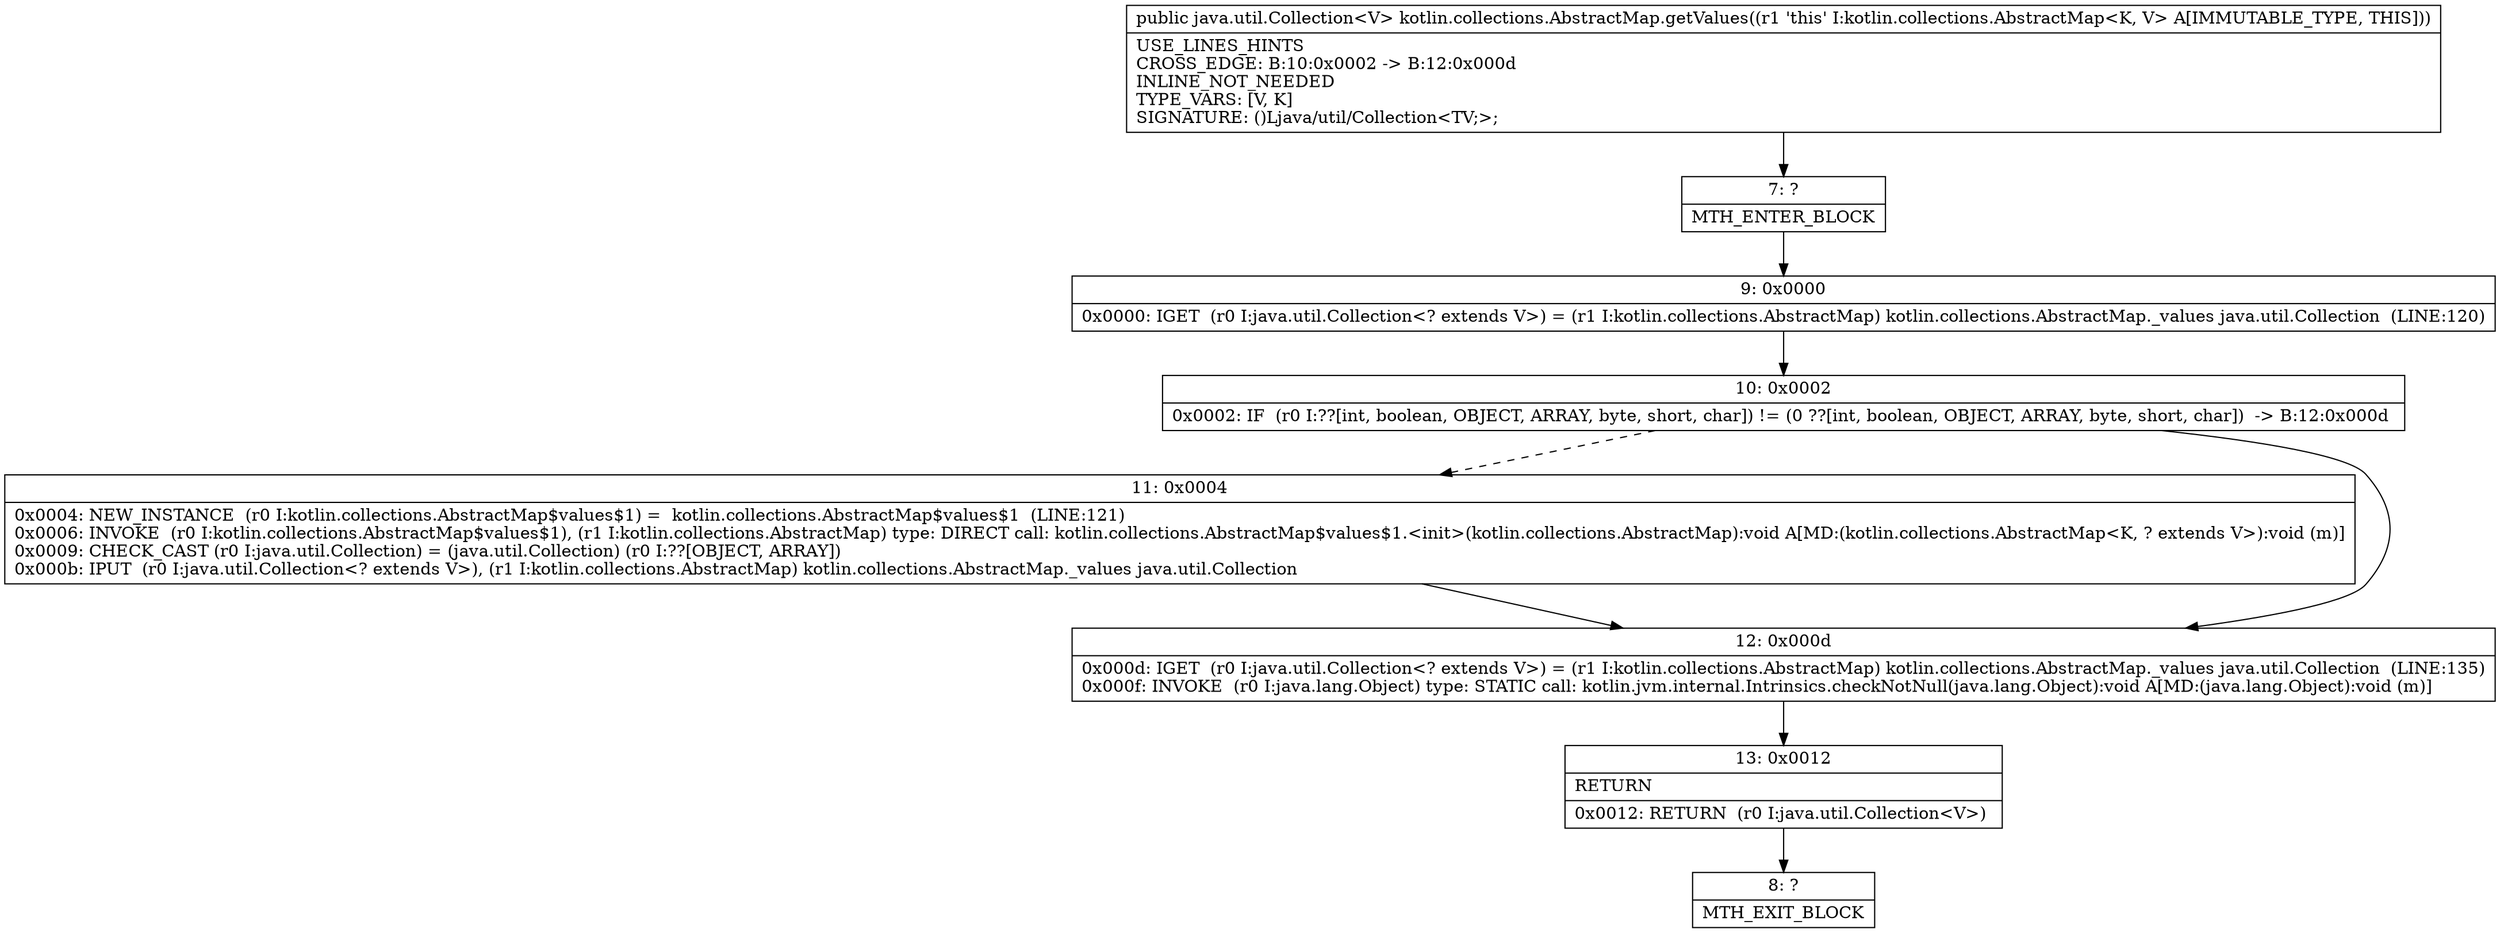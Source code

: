 digraph "CFG forkotlin.collections.AbstractMap.getValues()Ljava\/util\/Collection;" {
Node_7 [shape=record,label="{7\:\ ?|MTH_ENTER_BLOCK\l}"];
Node_9 [shape=record,label="{9\:\ 0x0000|0x0000: IGET  (r0 I:java.util.Collection\<? extends V\>) = (r1 I:kotlin.collections.AbstractMap) kotlin.collections.AbstractMap._values java.util.Collection  (LINE:120)\l}"];
Node_10 [shape=record,label="{10\:\ 0x0002|0x0002: IF  (r0 I:??[int, boolean, OBJECT, ARRAY, byte, short, char]) != (0 ??[int, boolean, OBJECT, ARRAY, byte, short, char])  \-\> B:12:0x000d \l}"];
Node_11 [shape=record,label="{11\:\ 0x0004|0x0004: NEW_INSTANCE  (r0 I:kotlin.collections.AbstractMap$values$1) =  kotlin.collections.AbstractMap$values$1  (LINE:121)\l0x0006: INVOKE  (r0 I:kotlin.collections.AbstractMap$values$1), (r1 I:kotlin.collections.AbstractMap) type: DIRECT call: kotlin.collections.AbstractMap$values$1.\<init\>(kotlin.collections.AbstractMap):void A[MD:(kotlin.collections.AbstractMap\<K, ? extends V\>):void (m)]\l0x0009: CHECK_CAST (r0 I:java.util.Collection) = (java.util.Collection) (r0 I:??[OBJECT, ARRAY]) \l0x000b: IPUT  (r0 I:java.util.Collection\<? extends V\>), (r1 I:kotlin.collections.AbstractMap) kotlin.collections.AbstractMap._values java.util.Collection \l}"];
Node_12 [shape=record,label="{12\:\ 0x000d|0x000d: IGET  (r0 I:java.util.Collection\<? extends V\>) = (r1 I:kotlin.collections.AbstractMap) kotlin.collections.AbstractMap._values java.util.Collection  (LINE:135)\l0x000f: INVOKE  (r0 I:java.lang.Object) type: STATIC call: kotlin.jvm.internal.Intrinsics.checkNotNull(java.lang.Object):void A[MD:(java.lang.Object):void (m)]\l}"];
Node_13 [shape=record,label="{13\:\ 0x0012|RETURN\l|0x0012: RETURN  (r0 I:java.util.Collection\<V\>) \l}"];
Node_8 [shape=record,label="{8\:\ ?|MTH_EXIT_BLOCK\l}"];
MethodNode[shape=record,label="{public java.util.Collection\<V\> kotlin.collections.AbstractMap.getValues((r1 'this' I:kotlin.collections.AbstractMap\<K, V\> A[IMMUTABLE_TYPE, THIS]))  | USE_LINES_HINTS\lCROSS_EDGE: B:10:0x0002 \-\> B:12:0x000d\lINLINE_NOT_NEEDED\lTYPE_VARS: [V, K]\lSIGNATURE: ()Ljava\/util\/Collection\<TV;\>;\l}"];
MethodNode -> Node_7;Node_7 -> Node_9;
Node_9 -> Node_10;
Node_10 -> Node_11[style=dashed];
Node_10 -> Node_12;
Node_11 -> Node_12;
Node_12 -> Node_13;
Node_13 -> Node_8;
}

